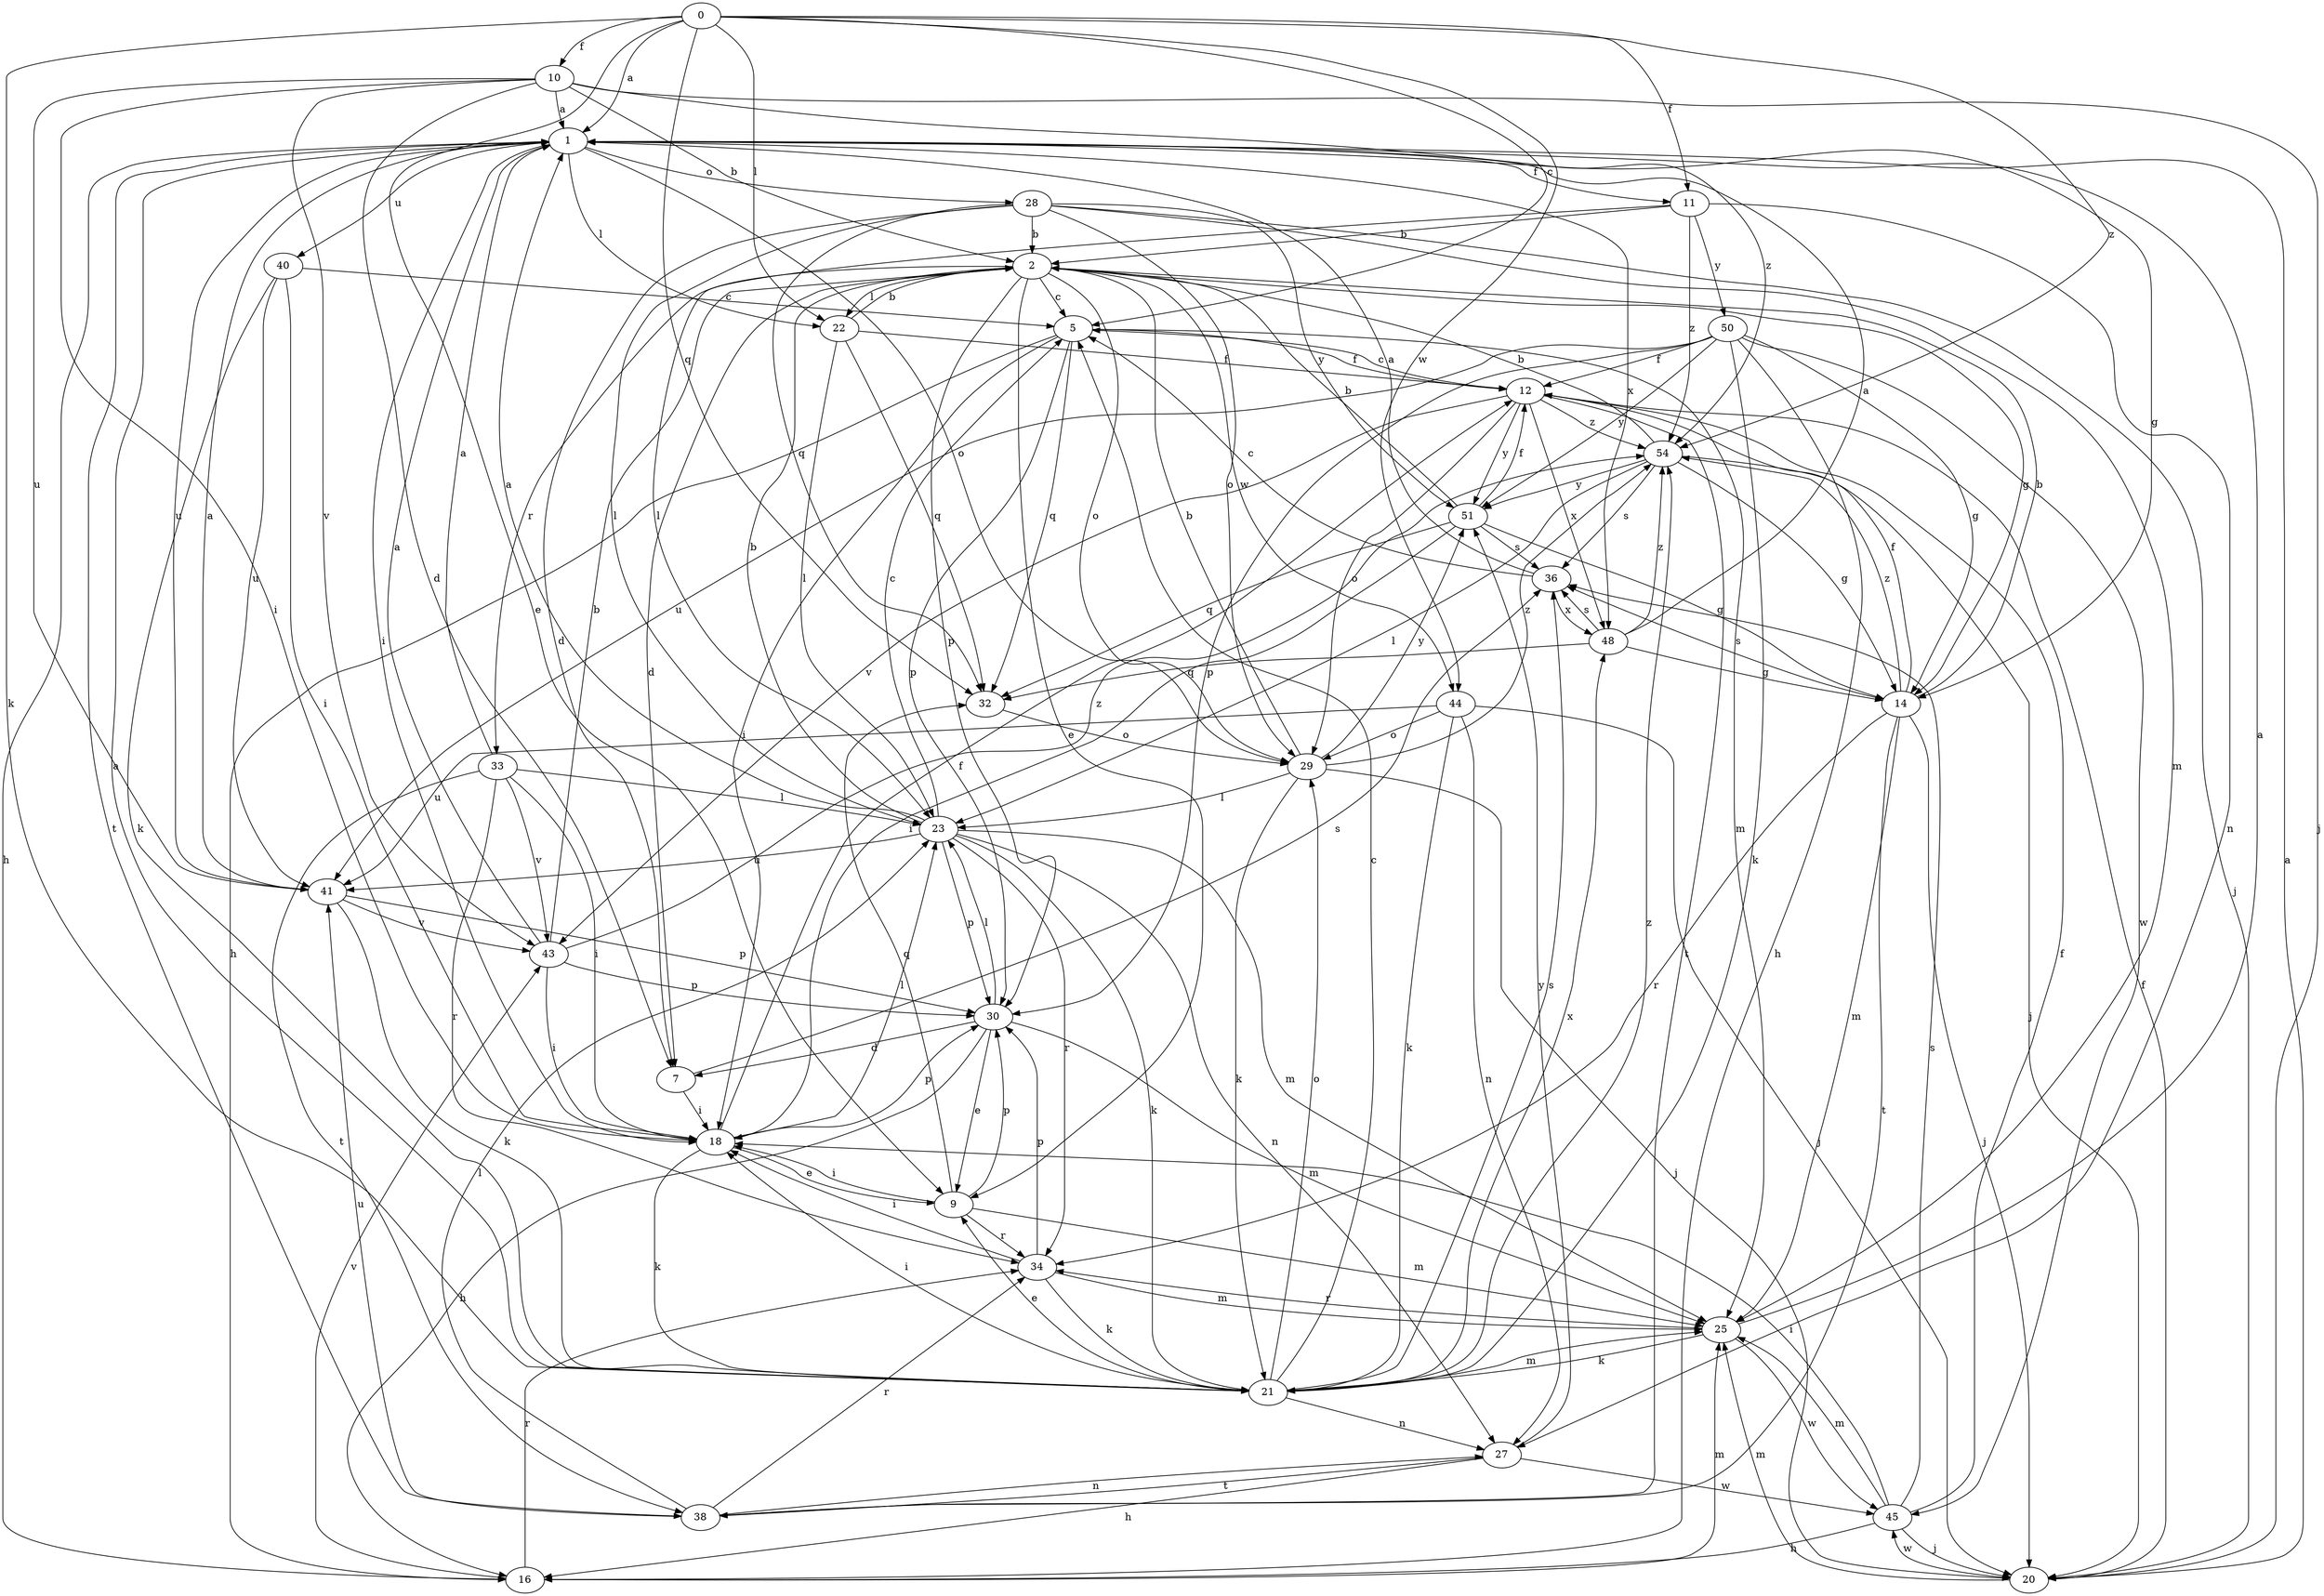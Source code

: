strict digraph  {
0;
1;
2;
5;
7;
9;
10;
11;
12;
14;
16;
18;
20;
21;
22;
23;
25;
27;
28;
29;
30;
32;
33;
34;
36;
38;
40;
41;
43;
44;
45;
48;
50;
51;
54;
0 -> 1  [label=a];
0 -> 5  [label=c];
0 -> 9  [label=e];
0 -> 10  [label=f];
0 -> 11  [label=f];
0 -> 21  [label=k];
0 -> 22  [label=l];
0 -> 32  [label=q];
0 -> 44  [label=w];
0 -> 54  [label=z];
1 -> 11  [label=f];
1 -> 14  [label=g];
1 -> 16  [label=h];
1 -> 18  [label=i];
1 -> 22  [label=l];
1 -> 28  [label=o];
1 -> 29  [label=o];
1 -> 38  [label=t];
1 -> 40  [label=u];
1 -> 41  [label=u];
1 -> 48  [label=x];
2 -> 5  [label=c];
2 -> 7  [label=d];
2 -> 9  [label=e];
2 -> 14  [label=g];
2 -> 22  [label=l];
2 -> 29  [label=o];
2 -> 30  [label=p];
2 -> 33  [label=r];
2 -> 44  [label=w];
5 -> 12  [label=f];
5 -> 16  [label=h];
5 -> 18  [label=i];
5 -> 25  [label=m];
5 -> 30  [label=p];
5 -> 32  [label=q];
7 -> 18  [label=i];
7 -> 36  [label=s];
9 -> 18  [label=i];
9 -> 25  [label=m];
9 -> 30  [label=p];
9 -> 32  [label=q];
9 -> 34  [label=r];
10 -> 1  [label=a];
10 -> 2  [label=b];
10 -> 7  [label=d];
10 -> 18  [label=i];
10 -> 20  [label=j];
10 -> 41  [label=u];
10 -> 43  [label=v];
10 -> 54  [label=z];
11 -> 2  [label=b];
11 -> 23  [label=l];
11 -> 27  [label=n];
11 -> 50  [label=y];
11 -> 54  [label=z];
12 -> 5  [label=c];
12 -> 29  [label=o];
12 -> 38  [label=t];
12 -> 43  [label=v];
12 -> 48  [label=x];
12 -> 51  [label=y];
12 -> 54  [label=z];
14 -> 2  [label=b];
14 -> 12  [label=f];
14 -> 20  [label=j];
14 -> 25  [label=m];
14 -> 34  [label=r];
14 -> 36  [label=s];
14 -> 38  [label=t];
14 -> 54  [label=z];
16 -> 25  [label=m];
16 -> 34  [label=r];
16 -> 43  [label=v];
18 -> 9  [label=e];
18 -> 12  [label=f];
18 -> 21  [label=k];
18 -> 23  [label=l];
18 -> 30  [label=p];
20 -> 1  [label=a];
20 -> 12  [label=f];
20 -> 25  [label=m];
20 -> 45  [label=w];
21 -> 1  [label=a];
21 -> 5  [label=c];
21 -> 9  [label=e];
21 -> 18  [label=i];
21 -> 25  [label=m];
21 -> 27  [label=n];
21 -> 29  [label=o];
21 -> 36  [label=s];
21 -> 48  [label=x];
21 -> 54  [label=z];
22 -> 2  [label=b];
22 -> 12  [label=f];
22 -> 23  [label=l];
22 -> 32  [label=q];
23 -> 1  [label=a];
23 -> 2  [label=b];
23 -> 5  [label=c];
23 -> 21  [label=k];
23 -> 25  [label=m];
23 -> 27  [label=n];
23 -> 30  [label=p];
23 -> 34  [label=r];
23 -> 41  [label=u];
25 -> 1  [label=a];
25 -> 21  [label=k];
25 -> 34  [label=r];
25 -> 45  [label=w];
27 -> 16  [label=h];
27 -> 38  [label=t];
27 -> 45  [label=w];
27 -> 51  [label=y];
28 -> 2  [label=b];
28 -> 7  [label=d];
28 -> 20  [label=j];
28 -> 23  [label=l];
28 -> 25  [label=m];
28 -> 29  [label=o];
28 -> 32  [label=q];
28 -> 51  [label=y];
29 -> 2  [label=b];
29 -> 20  [label=j];
29 -> 21  [label=k];
29 -> 23  [label=l];
29 -> 51  [label=y];
29 -> 54  [label=z];
30 -> 7  [label=d];
30 -> 9  [label=e];
30 -> 16  [label=h];
30 -> 23  [label=l];
30 -> 25  [label=m];
32 -> 29  [label=o];
33 -> 1  [label=a];
33 -> 18  [label=i];
33 -> 23  [label=l];
33 -> 34  [label=r];
33 -> 38  [label=t];
33 -> 43  [label=v];
34 -> 18  [label=i];
34 -> 21  [label=k];
34 -> 25  [label=m];
34 -> 30  [label=p];
36 -> 1  [label=a];
36 -> 5  [label=c];
36 -> 48  [label=x];
38 -> 23  [label=l];
38 -> 27  [label=n];
38 -> 34  [label=r];
38 -> 41  [label=u];
40 -> 5  [label=c];
40 -> 18  [label=i];
40 -> 21  [label=k];
40 -> 41  [label=u];
41 -> 1  [label=a];
41 -> 21  [label=k];
41 -> 30  [label=p];
41 -> 43  [label=v];
43 -> 1  [label=a];
43 -> 2  [label=b];
43 -> 18  [label=i];
43 -> 30  [label=p];
43 -> 54  [label=z];
44 -> 20  [label=j];
44 -> 21  [label=k];
44 -> 27  [label=n];
44 -> 29  [label=o];
44 -> 41  [label=u];
45 -> 12  [label=f];
45 -> 16  [label=h];
45 -> 18  [label=i];
45 -> 20  [label=j];
45 -> 25  [label=m];
45 -> 36  [label=s];
48 -> 1  [label=a];
48 -> 14  [label=g];
48 -> 32  [label=q];
48 -> 36  [label=s];
48 -> 54  [label=z];
50 -> 12  [label=f];
50 -> 14  [label=g];
50 -> 16  [label=h];
50 -> 21  [label=k];
50 -> 30  [label=p];
50 -> 41  [label=u];
50 -> 45  [label=w];
50 -> 51  [label=y];
51 -> 2  [label=b];
51 -> 12  [label=f];
51 -> 14  [label=g];
51 -> 18  [label=i];
51 -> 32  [label=q];
51 -> 36  [label=s];
54 -> 2  [label=b];
54 -> 14  [label=g];
54 -> 20  [label=j];
54 -> 23  [label=l];
54 -> 36  [label=s];
54 -> 51  [label=y];
}
